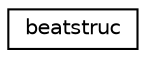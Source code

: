 digraph "Graphical Class Hierarchy"
{
 // INTERACTIVE_SVG=YES
  edge [fontname="Helvetica",fontsize="10",labelfontname="Helvetica",labelfontsize="10"];
  node [fontname="Helvetica",fontsize="10",shape=record];
  rankdir="LR";
  Node0 [label="beatstruc",height=0.2,width=0.4,color="black", fillcolor="white", style="filled",URL="$structbeatstruc.html"];
}
